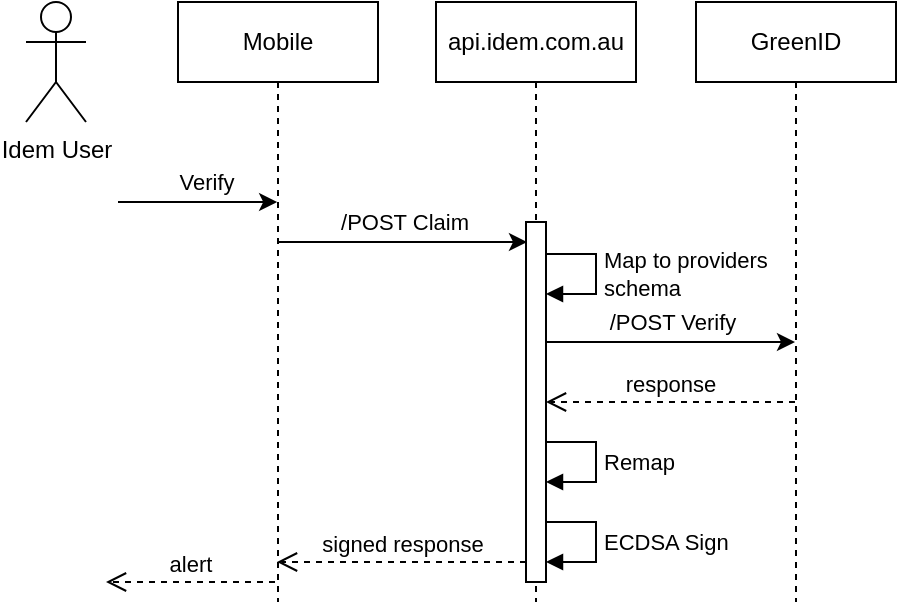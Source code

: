 <mxfile version="14.7.6" type="github">
  <diagram id="-sJl1vnFAzSeyiDIy48c" name="Page-1">
    <mxGraphModel dx="420" dy="255" grid="1" gridSize="10" guides="1" tooltips="1" connect="1" arrows="1" fold="1" page="1" pageScale="1" pageWidth="850" pageHeight="1100" math="0" shadow="0">
      <root>
        <mxCell id="0" />
        <mxCell id="1" parent="0" />
        <mxCell id="oXIK4gXNMIEvVELnEEeO-1" value="Idem User" style="shape=umlActor;verticalLabelPosition=bottom;verticalAlign=top;html=1;outlineConnect=0;" vertex="1" parent="1">
          <mxGeometry x="40" y="40" width="30" height="60" as="geometry" />
        </mxCell>
        <mxCell id="oXIK4gXNMIEvVELnEEeO-2" value="Mobile" style="shape=umlLifeline;perimeter=lifelinePerimeter;whiteSpace=wrap;html=1;container=1;collapsible=0;recursiveResize=0;outlineConnect=0;" vertex="1" parent="1">
          <mxGeometry x="116" y="40" width="100" height="300" as="geometry" />
        </mxCell>
        <mxCell id="u69Cct5F-gh2vJBkGJY7-1" value="api.idem.com.au" style="shape=umlLifeline;perimeter=lifelinePerimeter;whiteSpace=wrap;html=1;container=1;collapsible=0;recursiveResize=0;outlineConnect=0;" vertex="1" parent="1">
          <mxGeometry x="245" y="40" width="100" height="300" as="geometry" />
        </mxCell>
        <mxCell id="oXIK4gXNMIEvVELnEEeO-7" value="response" style="html=1;verticalAlign=bottom;endArrow=open;dashed=1;endSize=8;" edge="1" parent="u69Cct5F-gh2vJBkGJY7-1" source="u69Cct5F-gh2vJBkGJY7-2">
          <mxGeometry relative="1" as="geometry">
            <mxPoint x="175" y="200" as="sourcePoint" />
            <mxPoint x="55" y="200" as="targetPoint" />
          </mxGeometry>
        </mxCell>
        <mxCell id="u69Cct5F-gh2vJBkGJY7-2" value="GreenID" style="shape=umlLifeline;perimeter=lifelinePerimeter;whiteSpace=wrap;html=1;container=1;collapsible=0;recursiveResize=0;outlineConnect=0;" vertex="1" parent="1">
          <mxGeometry x="375" y="40" width="100" height="300" as="geometry" />
        </mxCell>
        <mxCell id="u69Cct5F-gh2vJBkGJY7-4" value="" style="endArrow=classic;html=1;" edge="1" parent="1">
          <mxGeometry width="50" height="50" relative="1" as="geometry">
            <mxPoint x="166.129" y="160" as="sourcePoint" />
            <mxPoint x="290.5" y="160" as="targetPoint" />
            <Array as="points">
              <mxPoint x="206.2" y="160" />
            </Array>
          </mxGeometry>
        </mxCell>
        <mxCell id="u69Cct5F-gh2vJBkGJY7-5" value="/POST Claim" style="edgeLabel;html=1;align=center;verticalAlign=middle;resizable=0;points=[];" connectable="0" vertex="1" parent="u69Cct5F-gh2vJBkGJY7-4">
          <mxGeometry x="-0.156" relative="1" as="geometry">
            <mxPoint x="10" y="-10" as="offset" />
          </mxGeometry>
        </mxCell>
        <mxCell id="u69Cct5F-gh2vJBkGJY7-6" value="" style="endArrow=classic;html=1;" edge="1" parent="1" target="u69Cct5F-gh2vJBkGJY7-2">
          <mxGeometry width="50" height="50" relative="1" as="geometry">
            <mxPoint x="300.003" y="210" as="sourcePoint" />
            <mxPoint x="419.67" y="210" as="targetPoint" />
            <Array as="points">
              <mxPoint x="340.17" y="210" />
            </Array>
          </mxGeometry>
        </mxCell>
        <mxCell id="u69Cct5F-gh2vJBkGJY7-7" value="/POST Verify" style="edgeLabel;html=1;align=center;verticalAlign=middle;resizable=0;points=[];" connectable="0" vertex="1" parent="u69Cct5F-gh2vJBkGJY7-6">
          <mxGeometry x="-0.156" relative="1" as="geometry">
            <mxPoint x="10" y="-10" as="offset" />
          </mxGeometry>
        </mxCell>
        <mxCell id="oXIK4gXNMIEvVELnEEeO-3" value="" style="endArrow=classic;html=1;" edge="1" parent="1">
          <mxGeometry width="50" height="50" relative="1" as="geometry">
            <mxPoint x="86" y="140" as="sourcePoint" />
            <mxPoint x="165.57" y="140" as="targetPoint" />
            <Array as="points">
              <mxPoint x="86.07" y="140" />
            </Array>
          </mxGeometry>
        </mxCell>
        <mxCell id="oXIK4gXNMIEvVELnEEeO-4" value="Verify" style="edgeLabel;html=1;align=center;verticalAlign=middle;resizable=0;points=[];" connectable="0" vertex="1" parent="oXIK4gXNMIEvVELnEEeO-3">
          <mxGeometry x="-0.156" relative="1" as="geometry">
            <mxPoint x="10" y="-10" as="offset" />
          </mxGeometry>
        </mxCell>
        <mxCell id="oXIK4gXNMIEvVELnEEeO-5" value="" style="html=1;points=[];perimeter=orthogonalPerimeter;" vertex="1" parent="1">
          <mxGeometry x="290" y="150" width="10" height="180" as="geometry" />
        </mxCell>
        <mxCell id="oXIK4gXNMIEvVELnEEeO-6" value="&lt;div&gt;Map to providers&lt;/div&gt;&lt;div&gt;schema&lt;br&gt;&lt;/div&gt;" style="edgeStyle=orthogonalEdgeStyle;html=1;align=left;spacingLeft=2;endArrow=block;rounded=0;entryX=1;entryY=0;" edge="1" parent="1">
          <mxGeometry relative="1" as="geometry">
            <mxPoint x="300" y="166" as="sourcePoint" />
            <Array as="points">
              <mxPoint x="325" y="166" />
            </Array>
            <mxPoint x="300" y="186" as="targetPoint" />
          </mxGeometry>
        </mxCell>
        <mxCell id="oXIK4gXNMIEvVELnEEeO-8" value="Remap" style="edgeStyle=orthogonalEdgeStyle;html=1;align=left;spacingLeft=2;endArrow=block;rounded=0;entryX=1;entryY=0;" edge="1" parent="1">
          <mxGeometry relative="1" as="geometry">
            <mxPoint x="300" y="260" as="sourcePoint" />
            <Array as="points">
              <mxPoint x="325" y="260" />
            </Array>
            <mxPoint x="300" y="280.0" as="targetPoint" />
          </mxGeometry>
        </mxCell>
        <mxCell id="oXIK4gXNMIEvVELnEEeO-9" value="signed response" style="html=1;verticalAlign=bottom;endArrow=open;dashed=1;endSize=8;" edge="1" parent="1">
          <mxGeometry relative="1" as="geometry">
            <mxPoint x="290" y="320" as="sourcePoint" />
            <mxPoint x="165.5" y="320" as="targetPoint" />
          </mxGeometry>
        </mxCell>
        <mxCell id="oXIK4gXNMIEvVELnEEeO-10" value="ECDSA Sign" style="edgeStyle=orthogonalEdgeStyle;html=1;align=left;spacingLeft=2;endArrow=block;rounded=0;entryX=1;entryY=0;" edge="1" parent="1">
          <mxGeometry relative="1" as="geometry">
            <mxPoint x="300" y="300" as="sourcePoint" />
            <Array as="points">
              <mxPoint x="325" y="300" />
            </Array>
            <mxPoint x="300" y="320.0" as="targetPoint" />
          </mxGeometry>
        </mxCell>
        <mxCell id="oXIK4gXNMIEvVELnEEeO-11" value="alert" style="html=1;verticalAlign=bottom;endArrow=open;dashed=1;endSize=8;" edge="1" parent="1">
          <mxGeometry relative="1" as="geometry">
            <mxPoint x="164.5" y="330" as="sourcePoint" />
            <mxPoint x="80" y="330" as="targetPoint" />
          </mxGeometry>
        </mxCell>
      </root>
    </mxGraphModel>
  </diagram>
</mxfile>
